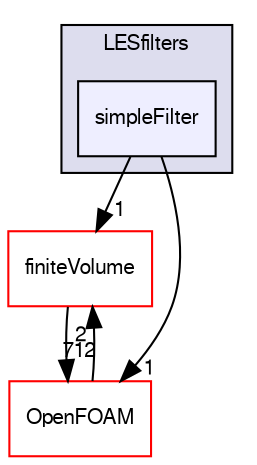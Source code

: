 digraph "src/turbulenceModels/LES/LESfilters/simpleFilter" {
  bgcolor=transparent;
  compound=true
  node [ fontsize="10", fontname="FreeSans"];
  edge [ labelfontsize="10", labelfontname="FreeSans"];
  subgraph clusterdir_d066894d03f86a94a872f52acf478ad9 {
    graph [ bgcolor="#ddddee", pencolor="black", label="LESfilters" fontname="FreeSans", fontsize="10", URL="dir_d066894d03f86a94a872f52acf478ad9.html"]
  dir_86ddb1e74fbc6b1bfef68eb5c7bd44b2 [shape=box, label="simpleFilter", style="filled", fillcolor="#eeeeff", pencolor="black", URL="dir_86ddb1e74fbc6b1bfef68eb5c7bd44b2.html"];
  }
  dir_9bd15774b555cf7259a6fa18f99fe99b [shape=box label="finiteVolume" color="red" URL="dir_9bd15774b555cf7259a6fa18f99fe99b.html"];
  dir_c5473ff19b20e6ec4dfe5c310b3778a8 [shape=box label="OpenFOAM" color="red" URL="dir_c5473ff19b20e6ec4dfe5c310b3778a8.html"];
  dir_9bd15774b555cf7259a6fa18f99fe99b->dir_c5473ff19b20e6ec4dfe5c310b3778a8 [headlabel="712", labeldistance=1.5 headhref="dir_000749_001732.html"];
  dir_86ddb1e74fbc6b1bfef68eb5c7bd44b2->dir_9bd15774b555cf7259a6fa18f99fe99b [headlabel="1", labeldistance=1.5 headhref="dir_003037_000749.html"];
  dir_86ddb1e74fbc6b1bfef68eb5c7bd44b2->dir_c5473ff19b20e6ec4dfe5c310b3778a8 [headlabel="1", labeldistance=1.5 headhref="dir_003037_001732.html"];
  dir_c5473ff19b20e6ec4dfe5c310b3778a8->dir_9bd15774b555cf7259a6fa18f99fe99b [headlabel="2", labeldistance=1.5 headhref="dir_001732_000749.html"];
}
